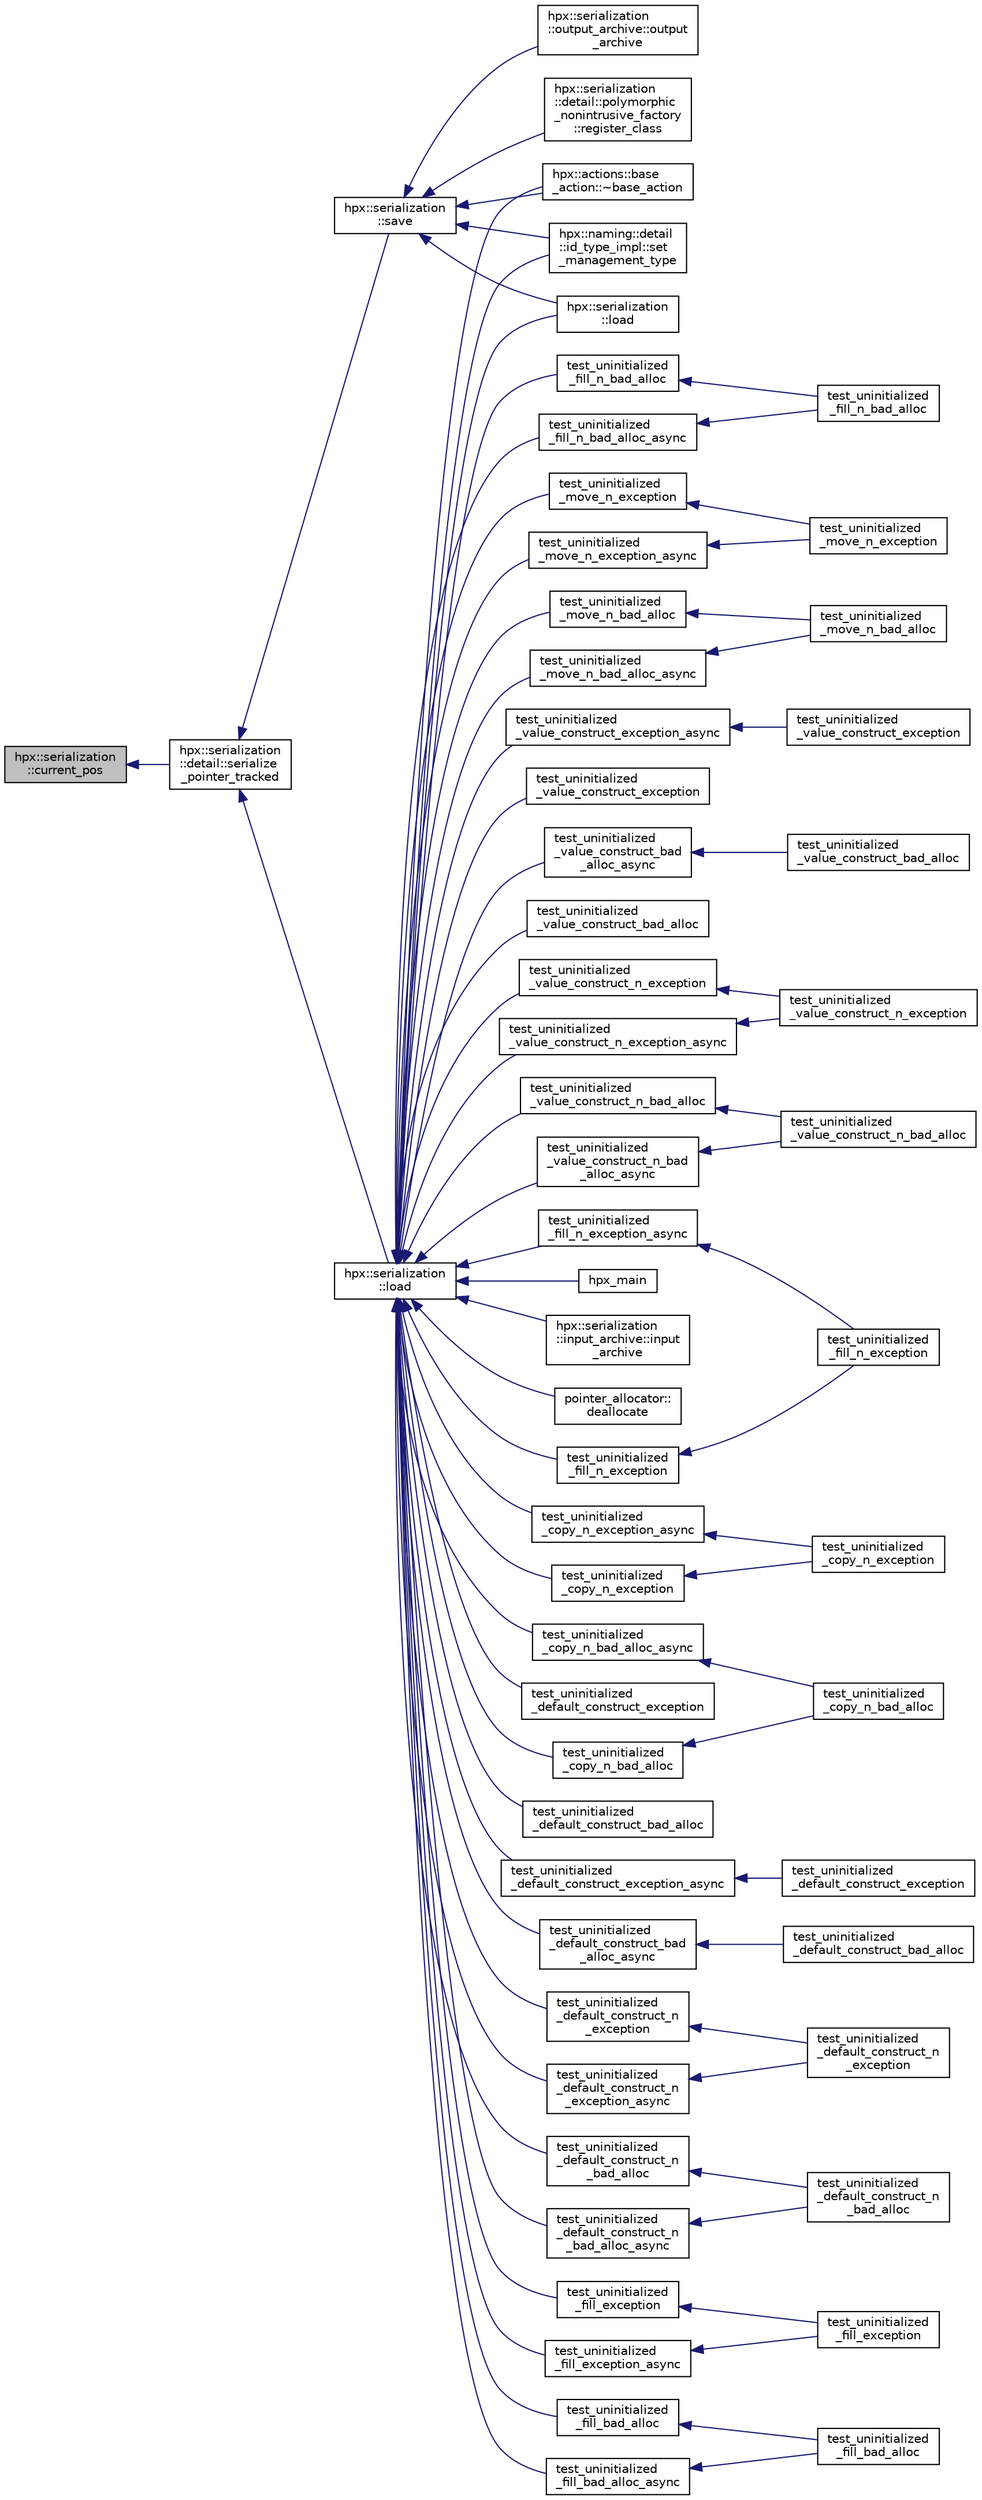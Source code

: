 digraph "hpx::serialization::current_pos"
{
  edge [fontname="Helvetica",fontsize="10",labelfontname="Helvetica",labelfontsize="10"];
  node [fontname="Helvetica",fontsize="10",shape=record];
  rankdir="LR";
  Node22 [label="hpx::serialization\l::current_pos",height=0.2,width=0.4,color="black", fillcolor="grey75", style="filled", fontcolor="black"];
  Node22 -> Node23 [dir="back",color="midnightblue",fontsize="10",style="solid",fontname="Helvetica"];
  Node23 [label="hpx::serialization\l::detail::serialize\l_pointer_tracked",height=0.2,width=0.4,color="black", fillcolor="white", style="filled",URL="$d2/d8c/namespacehpx_1_1serialization_1_1detail.html#a05353783db1a47f29710b6cf7a6246c1"];
  Node23 -> Node24 [dir="back",color="midnightblue",fontsize="10",style="solid",fontname="Helvetica"];
  Node24 [label="hpx::serialization\l::load",height=0.2,width=0.4,color="black", fillcolor="white", style="filled",URL="$d5/d3c/namespacehpx_1_1serialization.html#a7cd7fb4033cb3e8a052c92c752f9dfd6"];
  Node24 -> Node25 [dir="back",color="midnightblue",fontsize="10",style="solid",fontname="Helvetica"];
  Node25 [label="hpx::actions::base\l_action::~base_action",height=0.2,width=0.4,color="black", fillcolor="white", style="filled",URL="$d9/de8/structhpx_1_1actions_1_1base__action.html#a50205c3da0fa49594bb136757d9eb159",tooltip="Destructor. "];
  Node24 -> Node26 [dir="back",color="midnightblue",fontsize="10",style="solid",fontname="Helvetica"];
  Node26 [label="hpx_main",height=0.2,width=0.4,color="black", fillcolor="white", style="filled",URL="$d7/d92/block__os__threads__1036_8cpp.html#aefd26dd818037509b2241068d57e3e1d"];
  Node24 -> Node27 [dir="back",color="midnightblue",fontsize="10",style="solid",fontname="Helvetica"];
  Node27 [label="hpx::serialization\l::input_archive::input\l_archive",height=0.2,width=0.4,color="black", fillcolor="white", style="filled",URL="$dc/d5c/structhpx_1_1serialization_1_1input__archive.html#ad15bcd30ddf280ca167ce876f1f3b80f"];
  Node24 -> Node28 [dir="back",color="midnightblue",fontsize="10",style="solid",fontname="Helvetica"];
  Node28 [label="hpx::naming::detail\l::id_type_impl::set\l_management_type",height=0.2,width=0.4,color="black", fillcolor="white", style="filled",URL="$db/d3a/structhpx_1_1naming_1_1detail_1_1id__type__impl.html#a9a8d688a3e392cff3bfc2dc23e5e8487"];
  Node24 -> Node29 [dir="back",color="midnightblue",fontsize="10",style="solid",fontname="Helvetica"];
  Node29 [label="pointer_allocator::\ldeallocate",height=0.2,width=0.4,color="black", fillcolor="white", style="filled",URL="$dc/d8c/classpointer__allocator.html#ac42172b458e944cc12e598f5452a2c36"];
  Node24 -> Node30 [dir="back",color="midnightblue",fontsize="10",style="solid",fontname="Helvetica"];
  Node30 [label="hpx::serialization\l::load",height=0.2,width=0.4,color="black", fillcolor="white", style="filled",URL="$d5/d3c/namespacehpx_1_1serialization.html#ae57f7833a944385af5657dd946019c51"];
  Node24 -> Node31 [dir="back",color="midnightblue",fontsize="10",style="solid",fontname="Helvetica"];
  Node31 [label="test_uninitialized\l_copy_n_exception",height=0.2,width=0.4,color="black", fillcolor="white", style="filled",URL="$d8/d4f/uninitialized__copyn_8cpp.html#aefa5e7c297287e6d489f767958fca80c"];
  Node31 -> Node32 [dir="back",color="midnightblue",fontsize="10",style="solid",fontname="Helvetica"];
  Node32 [label="test_uninitialized\l_copy_n_exception",height=0.2,width=0.4,color="black", fillcolor="white", style="filled",URL="$d8/d4f/uninitialized__copyn_8cpp.html#a4cd2fa6f0791b3f9aa08212c3d21a91e"];
  Node24 -> Node33 [dir="back",color="midnightblue",fontsize="10",style="solid",fontname="Helvetica"];
  Node33 [label="test_uninitialized\l_copy_n_exception_async",height=0.2,width=0.4,color="black", fillcolor="white", style="filled",URL="$d8/d4f/uninitialized__copyn_8cpp.html#a4e133f9a88b638ca40cb5d1b64c4ac2f"];
  Node33 -> Node32 [dir="back",color="midnightblue",fontsize="10",style="solid",fontname="Helvetica"];
  Node24 -> Node34 [dir="back",color="midnightblue",fontsize="10",style="solid",fontname="Helvetica"];
  Node34 [label="test_uninitialized\l_copy_n_bad_alloc",height=0.2,width=0.4,color="black", fillcolor="white", style="filled",URL="$d8/d4f/uninitialized__copyn_8cpp.html#a948c3714ca4fde38ce6e6f4d39a72737"];
  Node34 -> Node35 [dir="back",color="midnightblue",fontsize="10",style="solid",fontname="Helvetica"];
  Node35 [label="test_uninitialized\l_copy_n_bad_alloc",height=0.2,width=0.4,color="black", fillcolor="white", style="filled",URL="$d8/d4f/uninitialized__copyn_8cpp.html#a9e02d8401e04e1c4f9dae6a693228119"];
  Node24 -> Node36 [dir="back",color="midnightblue",fontsize="10",style="solid",fontname="Helvetica"];
  Node36 [label="test_uninitialized\l_copy_n_bad_alloc_async",height=0.2,width=0.4,color="black", fillcolor="white", style="filled",URL="$d8/d4f/uninitialized__copyn_8cpp.html#a730df54d4e97bf68685bdf962a04a736"];
  Node36 -> Node35 [dir="back",color="midnightblue",fontsize="10",style="solid",fontname="Helvetica"];
  Node24 -> Node37 [dir="back",color="midnightblue",fontsize="10",style="solid",fontname="Helvetica"];
  Node37 [label="test_uninitialized\l_default_construct_exception",height=0.2,width=0.4,color="black", fillcolor="white", style="filled",URL="$de/def/uninitialized__default__construct__tests_8hpp.html#a2d6081f3a0fafc698561bf12c16bd535"];
  Node24 -> Node38 [dir="back",color="midnightblue",fontsize="10",style="solid",fontname="Helvetica"];
  Node38 [label="test_uninitialized\l_default_construct_exception_async",height=0.2,width=0.4,color="black", fillcolor="white", style="filled",URL="$de/def/uninitialized__default__construct__tests_8hpp.html#aaaaaa8c9850d1052811506d6469b71d7"];
  Node38 -> Node39 [dir="back",color="midnightblue",fontsize="10",style="solid",fontname="Helvetica"];
  Node39 [label="test_uninitialized\l_default_construct_exception",height=0.2,width=0.4,color="black", fillcolor="white", style="filled",URL="$d0/d35/uninitialized__default__construct_8cpp.html#a216385e2d1493f3635b8c4cd0e36a688"];
  Node24 -> Node40 [dir="back",color="midnightblue",fontsize="10",style="solid",fontname="Helvetica"];
  Node40 [label="test_uninitialized\l_default_construct_bad_alloc",height=0.2,width=0.4,color="black", fillcolor="white", style="filled",URL="$de/def/uninitialized__default__construct__tests_8hpp.html#a353752d41cf2df0b8e380956e1d516b0"];
  Node24 -> Node41 [dir="back",color="midnightblue",fontsize="10",style="solid",fontname="Helvetica"];
  Node41 [label="test_uninitialized\l_default_construct_bad\l_alloc_async",height=0.2,width=0.4,color="black", fillcolor="white", style="filled",URL="$de/def/uninitialized__default__construct__tests_8hpp.html#aa1254b266f1177aee9a6ee302f7802f0"];
  Node41 -> Node42 [dir="back",color="midnightblue",fontsize="10",style="solid",fontname="Helvetica"];
  Node42 [label="test_uninitialized\l_default_construct_bad_alloc",height=0.2,width=0.4,color="black", fillcolor="white", style="filled",URL="$d0/d35/uninitialized__default__construct_8cpp.html#a62630c2230a06bb6e4d33a11e992a635"];
  Node24 -> Node43 [dir="back",color="midnightblue",fontsize="10",style="solid",fontname="Helvetica"];
  Node43 [label="test_uninitialized\l_default_construct_n\l_exception",height=0.2,width=0.4,color="black", fillcolor="white", style="filled",URL="$d4/dfe/uninitialized__default__constructn_8cpp.html#a65301ba635f886b43285a2e29737208a"];
  Node43 -> Node44 [dir="back",color="midnightblue",fontsize="10",style="solid",fontname="Helvetica"];
  Node44 [label="test_uninitialized\l_default_construct_n\l_exception",height=0.2,width=0.4,color="black", fillcolor="white", style="filled",URL="$d4/dfe/uninitialized__default__constructn_8cpp.html#aeeb1f1d7a8fc0e7c7186cafabfd9b5f2"];
  Node24 -> Node45 [dir="back",color="midnightblue",fontsize="10",style="solid",fontname="Helvetica"];
  Node45 [label="test_uninitialized\l_default_construct_n\l_exception_async",height=0.2,width=0.4,color="black", fillcolor="white", style="filled",URL="$d4/dfe/uninitialized__default__constructn_8cpp.html#aa34708420bad67a32495d8b5b763429f"];
  Node45 -> Node44 [dir="back",color="midnightblue",fontsize="10",style="solid",fontname="Helvetica"];
  Node24 -> Node46 [dir="back",color="midnightblue",fontsize="10",style="solid",fontname="Helvetica"];
  Node46 [label="test_uninitialized\l_default_construct_n\l_bad_alloc",height=0.2,width=0.4,color="black", fillcolor="white", style="filled",URL="$d4/dfe/uninitialized__default__constructn_8cpp.html#af88df6cf53e74bd5e3d5170b42fd951d"];
  Node46 -> Node47 [dir="back",color="midnightblue",fontsize="10",style="solid",fontname="Helvetica"];
  Node47 [label="test_uninitialized\l_default_construct_n\l_bad_alloc",height=0.2,width=0.4,color="black", fillcolor="white", style="filled",URL="$d4/dfe/uninitialized__default__constructn_8cpp.html#a40c3985e898bf1c5fb6a5bd767796cbf"];
  Node24 -> Node48 [dir="back",color="midnightblue",fontsize="10",style="solid",fontname="Helvetica"];
  Node48 [label="test_uninitialized\l_default_construct_n\l_bad_alloc_async",height=0.2,width=0.4,color="black", fillcolor="white", style="filled",URL="$d4/dfe/uninitialized__default__constructn_8cpp.html#a5ca40d769ebf24639ba831d6fb336148"];
  Node48 -> Node47 [dir="back",color="midnightblue",fontsize="10",style="solid",fontname="Helvetica"];
  Node24 -> Node49 [dir="back",color="midnightblue",fontsize="10",style="solid",fontname="Helvetica"];
  Node49 [label="test_uninitialized\l_fill_exception",height=0.2,width=0.4,color="black", fillcolor="white", style="filled",URL="$d7/da6/uninitialized__fill_8cpp.html#afd29eea5aec5d2ed775a62cb477873c8"];
  Node49 -> Node50 [dir="back",color="midnightblue",fontsize="10",style="solid",fontname="Helvetica"];
  Node50 [label="test_uninitialized\l_fill_exception",height=0.2,width=0.4,color="black", fillcolor="white", style="filled",URL="$d7/da6/uninitialized__fill_8cpp.html#aa802b6826cfea4672e173073b8853b6d"];
  Node24 -> Node51 [dir="back",color="midnightblue",fontsize="10",style="solid",fontname="Helvetica"];
  Node51 [label="test_uninitialized\l_fill_exception_async",height=0.2,width=0.4,color="black", fillcolor="white", style="filled",URL="$d7/da6/uninitialized__fill_8cpp.html#a34c927dc4de807fe51ab9c044b9777a8"];
  Node51 -> Node50 [dir="back",color="midnightblue",fontsize="10",style="solid",fontname="Helvetica"];
  Node24 -> Node52 [dir="back",color="midnightblue",fontsize="10",style="solid",fontname="Helvetica"];
  Node52 [label="test_uninitialized\l_fill_bad_alloc",height=0.2,width=0.4,color="black", fillcolor="white", style="filled",URL="$d7/da6/uninitialized__fill_8cpp.html#a01082e4706834f54cb3f77ab414c3e2d"];
  Node52 -> Node53 [dir="back",color="midnightblue",fontsize="10",style="solid",fontname="Helvetica"];
  Node53 [label="test_uninitialized\l_fill_bad_alloc",height=0.2,width=0.4,color="black", fillcolor="white", style="filled",URL="$d7/da6/uninitialized__fill_8cpp.html#a917ce59eb9fc62c23644b3952e527d00"];
  Node24 -> Node54 [dir="back",color="midnightblue",fontsize="10",style="solid",fontname="Helvetica"];
  Node54 [label="test_uninitialized\l_fill_bad_alloc_async",height=0.2,width=0.4,color="black", fillcolor="white", style="filled",URL="$d7/da6/uninitialized__fill_8cpp.html#a532f5ff207cfc6a93e321fa03c352313"];
  Node54 -> Node53 [dir="back",color="midnightblue",fontsize="10",style="solid",fontname="Helvetica"];
  Node24 -> Node55 [dir="back",color="midnightblue",fontsize="10",style="solid",fontname="Helvetica"];
  Node55 [label="test_uninitialized\l_fill_n_exception",height=0.2,width=0.4,color="black", fillcolor="white", style="filled",URL="$d8/de9/uninitialized__filln_8cpp.html#ac6a38270aea9fa6e7c61736f8683015a"];
  Node55 -> Node56 [dir="back",color="midnightblue",fontsize="10",style="solid",fontname="Helvetica"];
  Node56 [label="test_uninitialized\l_fill_n_exception",height=0.2,width=0.4,color="black", fillcolor="white", style="filled",URL="$d8/de9/uninitialized__filln_8cpp.html#af35f5e98ebb876825b7f2b24682adbca"];
  Node24 -> Node57 [dir="back",color="midnightblue",fontsize="10",style="solid",fontname="Helvetica"];
  Node57 [label="test_uninitialized\l_fill_n_exception_async",height=0.2,width=0.4,color="black", fillcolor="white", style="filled",URL="$d8/de9/uninitialized__filln_8cpp.html#a6ea491c0a54d810210606701f7c76872"];
  Node57 -> Node56 [dir="back",color="midnightblue",fontsize="10",style="solid",fontname="Helvetica"];
  Node24 -> Node58 [dir="back",color="midnightblue",fontsize="10",style="solid",fontname="Helvetica"];
  Node58 [label="test_uninitialized\l_fill_n_bad_alloc",height=0.2,width=0.4,color="black", fillcolor="white", style="filled",URL="$d8/de9/uninitialized__filln_8cpp.html#a0d380b9892cabc07799f07fb12c1637d"];
  Node58 -> Node59 [dir="back",color="midnightblue",fontsize="10",style="solid",fontname="Helvetica"];
  Node59 [label="test_uninitialized\l_fill_n_bad_alloc",height=0.2,width=0.4,color="black", fillcolor="white", style="filled",URL="$d8/de9/uninitialized__filln_8cpp.html#a024462d6da10485c46bb39aca11e40bd"];
  Node24 -> Node60 [dir="back",color="midnightblue",fontsize="10",style="solid",fontname="Helvetica"];
  Node60 [label="test_uninitialized\l_fill_n_bad_alloc_async",height=0.2,width=0.4,color="black", fillcolor="white", style="filled",URL="$d8/de9/uninitialized__filln_8cpp.html#a982771c352584a5a716cee41de5956a2"];
  Node60 -> Node59 [dir="back",color="midnightblue",fontsize="10",style="solid",fontname="Helvetica"];
  Node24 -> Node61 [dir="back",color="midnightblue",fontsize="10",style="solid",fontname="Helvetica"];
  Node61 [label="test_uninitialized\l_move_n_exception",height=0.2,width=0.4,color="black", fillcolor="white", style="filled",URL="$d8/daa/uninitialized__moven_8cpp.html#a1a734cbea1baf7d47d0a5c6cf6262fe4"];
  Node61 -> Node62 [dir="back",color="midnightblue",fontsize="10",style="solid",fontname="Helvetica"];
  Node62 [label="test_uninitialized\l_move_n_exception",height=0.2,width=0.4,color="black", fillcolor="white", style="filled",URL="$d8/daa/uninitialized__moven_8cpp.html#a42108ca377e150066d01d0287d23becb"];
  Node24 -> Node63 [dir="back",color="midnightblue",fontsize="10",style="solid",fontname="Helvetica"];
  Node63 [label="test_uninitialized\l_move_n_exception_async",height=0.2,width=0.4,color="black", fillcolor="white", style="filled",URL="$d8/daa/uninitialized__moven_8cpp.html#afbd442d2c0fe392671893a2af756c2e2"];
  Node63 -> Node62 [dir="back",color="midnightblue",fontsize="10",style="solid",fontname="Helvetica"];
  Node24 -> Node64 [dir="back",color="midnightblue",fontsize="10",style="solid",fontname="Helvetica"];
  Node64 [label="test_uninitialized\l_move_n_bad_alloc",height=0.2,width=0.4,color="black", fillcolor="white", style="filled",URL="$d8/daa/uninitialized__moven_8cpp.html#ac04cf8e00021984bf24ea995a4ba276c"];
  Node64 -> Node65 [dir="back",color="midnightblue",fontsize="10",style="solid",fontname="Helvetica"];
  Node65 [label="test_uninitialized\l_move_n_bad_alloc",height=0.2,width=0.4,color="black", fillcolor="white", style="filled",URL="$d8/daa/uninitialized__moven_8cpp.html#a8a7a13a7301b71b19e7b326e86a26260"];
  Node24 -> Node66 [dir="back",color="midnightblue",fontsize="10",style="solid",fontname="Helvetica"];
  Node66 [label="test_uninitialized\l_move_n_bad_alloc_async",height=0.2,width=0.4,color="black", fillcolor="white", style="filled",URL="$d8/daa/uninitialized__moven_8cpp.html#aa67af08a8e903eceec413ee4a89211ee"];
  Node66 -> Node65 [dir="back",color="midnightblue",fontsize="10",style="solid",fontname="Helvetica"];
  Node24 -> Node67 [dir="back",color="midnightblue",fontsize="10",style="solid",fontname="Helvetica"];
  Node67 [label="test_uninitialized\l_value_construct_exception",height=0.2,width=0.4,color="black", fillcolor="white", style="filled",URL="$dc/d40/uninitialized__value__construct__tests_8hpp.html#a76d2e3a3bc9ba1cc20490b40ef4f5d87"];
  Node24 -> Node68 [dir="back",color="midnightblue",fontsize="10",style="solid",fontname="Helvetica"];
  Node68 [label="test_uninitialized\l_value_construct_exception_async",height=0.2,width=0.4,color="black", fillcolor="white", style="filled",URL="$dc/d40/uninitialized__value__construct__tests_8hpp.html#a406688393a150d40f54387c0db2310c8"];
  Node68 -> Node69 [dir="back",color="midnightblue",fontsize="10",style="solid",fontname="Helvetica"];
  Node69 [label="test_uninitialized\l_value_construct_exception",height=0.2,width=0.4,color="black", fillcolor="white", style="filled",URL="$de/d0f/uninitialized__value__construct_8cpp.html#aeeb6887b1c8988d27089aad48bb2cc54"];
  Node24 -> Node70 [dir="back",color="midnightblue",fontsize="10",style="solid",fontname="Helvetica"];
  Node70 [label="test_uninitialized\l_value_construct_bad_alloc",height=0.2,width=0.4,color="black", fillcolor="white", style="filled",URL="$dc/d40/uninitialized__value__construct__tests_8hpp.html#a8d29d6a92092b14c25fde17b5c38a109"];
  Node24 -> Node71 [dir="back",color="midnightblue",fontsize="10",style="solid",fontname="Helvetica"];
  Node71 [label="test_uninitialized\l_value_construct_bad\l_alloc_async",height=0.2,width=0.4,color="black", fillcolor="white", style="filled",URL="$dc/d40/uninitialized__value__construct__tests_8hpp.html#a17ae298687ad0e06387bb30ec519acf9"];
  Node71 -> Node72 [dir="back",color="midnightblue",fontsize="10",style="solid",fontname="Helvetica"];
  Node72 [label="test_uninitialized\l_value_construct_bad_alloc",height=0.2,width=0.4,color="black", fillcolor="white", style="filled",URL="$de/d0f/uninitialized__value__construct_8cpp.html#ac87229a4599f2952814750ff62de91ab"];
  Node24 -> Node73 [dir="back",color="midnightblue",fontsize="10",style="solid",fontname="Helvetica"];
  Node73 [label="test_uninitialized\l_value_construct_n_exception",height=0.2,width=0.4,color="black", fillcolor="white", style="filled",URL="$d2/d2b/uninitialized__value__constructn_8cpp.html#ac9bf74be9c05f3153cecabe581a116b8"];
  Node73 -> Node74 [dir="back",color="midnightblue",fontsize="10",style="solid",fontname="Helvetica"];
  Node74 [label="test_uninitialized\l_value_construct_n_exception",height=0.2,width=0.4,color="black", fillcolor="white", style="filled",URL="$d2/d2b/uninitialized__value__constructn_8cpp.html#a0cc88d05d82be94c05aff3ceaa2d70d4"];
  Node24 -> Node75 [dir="back",color="midnightblue",fontsize="10",style="solid",fontname="Helvetica"];
  Node75 [label="test_uninitialized\l_value_construct_n_exception_async",height=0.2,width=0.4,color="black", fillcolor="white", style="filled",URL="$d2/d2b/uninitialized__value__constructn_8cpp.html#a36dd7ed9ed66439a08da8b587446011c"];
  Node75 -> Node74 [dir="back",color="midnightblue",fontsize="10",style="solid",fontname="Helvetica"];
  Node24 -> Node76 [dir="back",color="midnightblue",fontsize="10",style="solid",fontname="Helvetica"];
  Node76 [label="test_uninitialized\l_value_construct_n_bad_alloc",height=0.2,width=0.4,color="black", fillcolor="white", style="filled",URL="$d2/d2b/uninitialized__value__constructn_8cpp.html#a69026193bdbc54b8405c210f6b435c3d"];
  Node76 -> Node77 [dir="back",color="midnightblue",fontsize="10",style="solid",fontname="Helvetica"];
  Node77 [label="test_uninitialized\l_value_construct_n_bad_alloc",height=0.2,width=0.4,color="black", fillcolor="white", style="filled",URL="$d2/d2b/uninitialized__value__constructn_8cpp.html#acf6e0ab8e38de7704e471af62d4a6410"];
  Node24 -> Node78 [dir="back",color="midnightblue",fontsize="10",style="solid",fontname="Helvetica"];
  Node78 [label="test_uninitialized\l_value_construct_n_bad\l_alloc_async",height=0.2,width=0.4,color="black", fillcolor="white", style="filled",URL="$d2/d2b/uninitialized__value__constructn_8cpp.html#aef6b35917a6b36904a253dca15981232"];
  Node78 -> Node77 [dir="back",color="midnightblue",fontsize="10",style="solid",fontname="Helvetica"];
  Node23 -> Node79 [dir="back",color="midnightblue",fontsize="10",style="solid",fontname="Helvetica"];
  Node79 [label="hpx::serialization\l::save",height=0.2,width=0.4,color="black", fillcolor="white", style="filled",URL="$d5/d3c/namespacehpx_1_1serialization.html#aa9e1fa3878a0507120d04d24a603ee24"];
  Node79 -> Node25 [dir="back",color="midnightblue",fontsize="10",style="solid",fontname="Helvetica"];
  Node79 -> Node28 [dir="back",color="midnightblue",fontsize="10",style="solid",fontname="Helvetica"];
  Node79 -> Node80 [dir="back",color="midnightblue",fontsize="10",style="solid",fontname="Helvetica"];
  Node80 [label="hpx::serialization\l::output_archive::output\l_archive",height=0.2,width=0.4,color="black", fillcolor="white", style="filled",URL="$d4/d01/structhpx_1_1serialization_1_1output__archive.html#a398ca6dda90e4be04e4e0ee5f92af193"];
  Node79 -> Node81 [dir="back",color="midnightblue",fontsize="10",style="solid",fontname="Helvetica"];
  Node81 [label="hpx::serialization\l::detail::polymorphic\l_nonintrusive_factory\l::register_class",height=0.2,width=0.4,color="black", fillcolor="white", style="filled",URL="$d6/d6a/classhpx_1_1serialization_1_1detail_1_1polymorphic__nonintrusive__factory.html#a5da7f1d456ff70a4633156acc074df4d"];
  Node79 -> Node30 [dir="back",color="midnightblue",fontsize="10",style="solid",fontname="Helvetica"];
}
